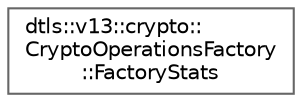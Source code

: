 digraph "Graphical Class Hierarchy"
{
 // LATEX_PDF_SIZE
  bgcolor="transparent";
  edge [fontname=Helvetica,fontsize=10,labelfontname=Helvetica,labelfontsize=10];
  node [fontname=Helvetica,fontsize=10,shape=box,height=0.2,width=0.4];
  rankdir="LR";
  Node0 [id="Node000000",label="dtls::v13::crypto::\lCryptoOperationsFactory\l::FactoryStats",height=0.2,width=0.4,color="grey40", fillcolor="white", style="filled",URL="$structdtls_1_1v13_1_1crypto_1_1CryptoOperationsFactory_1_1FactoryStats.html",tooltip=" "];
}
